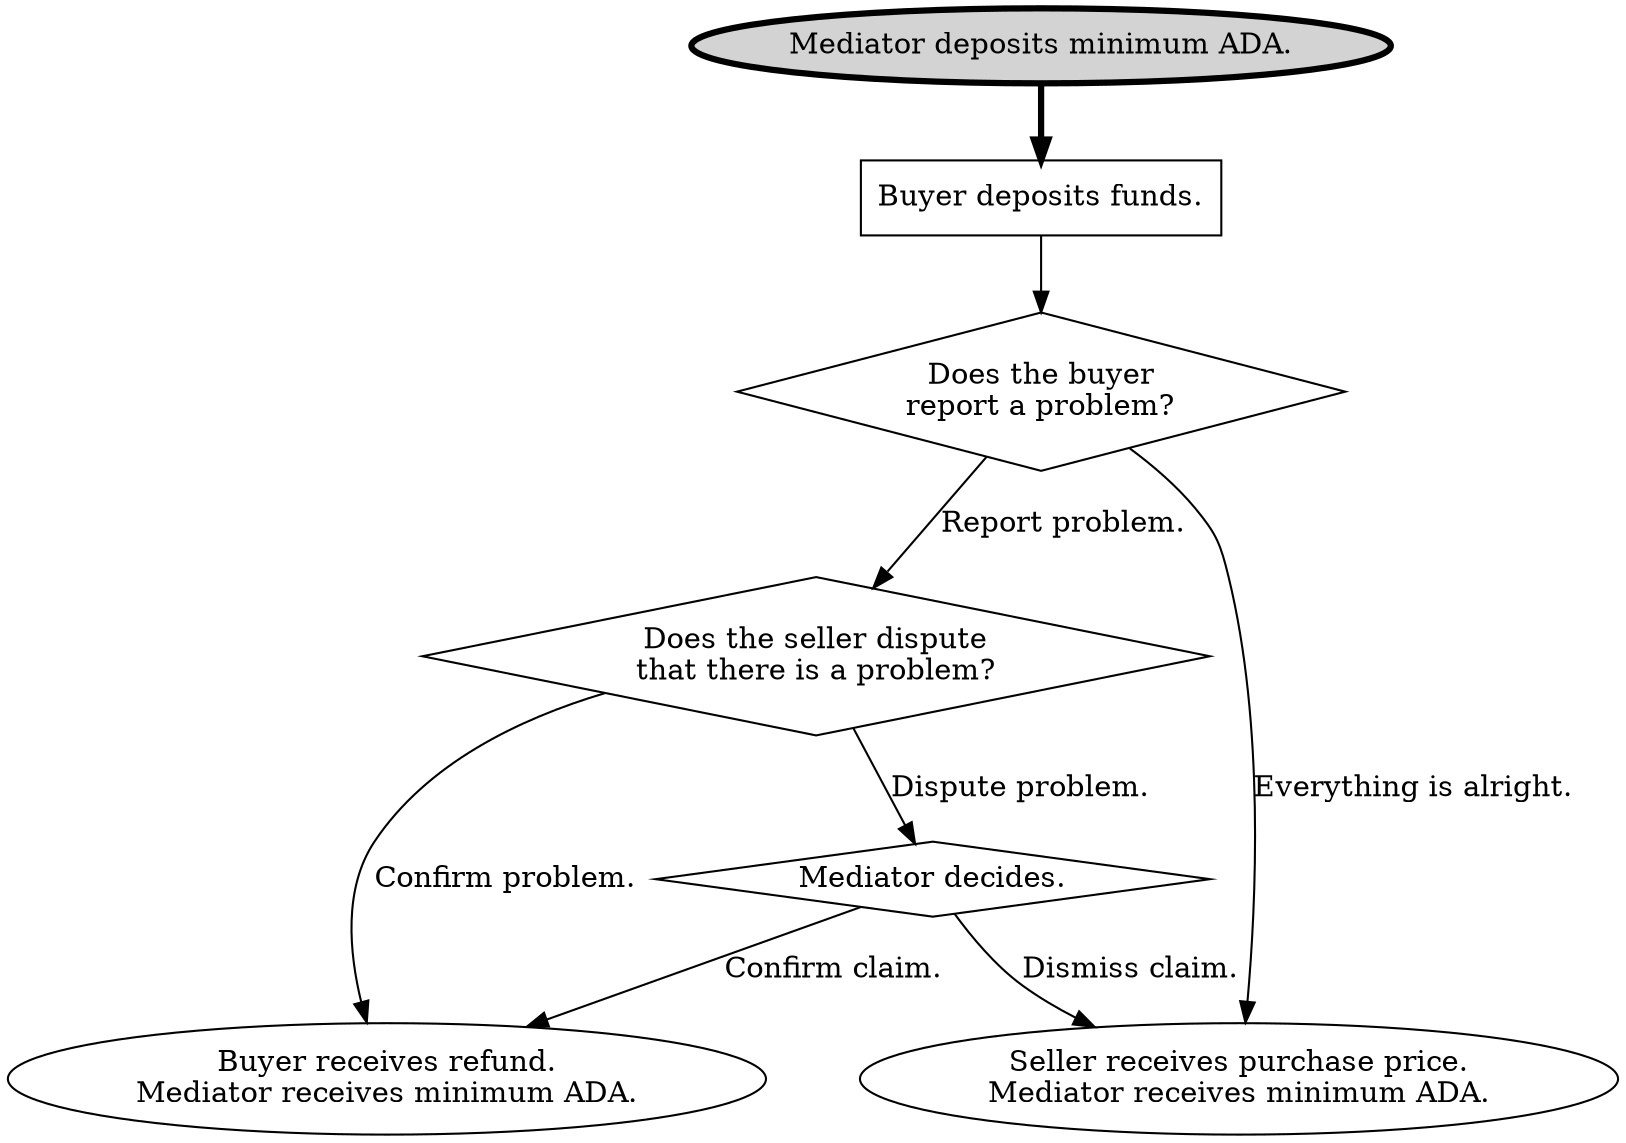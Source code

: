 digraph escrow {

minAda [shape=oval, label="Mediator deposits minimum ADA.", penwidth=3, style=filled, fillcolor=lightgray]

deposit [shape=rectangle, label="Buyer deposits funds."]

problem [shape=diamond, label="Does the buyer\nreport a problem?"]

dispute [shape=diamond, label="Does the seller dispute\nthat there is a problem?"]

mediate [shape=diamond, label="Mediator decides."]

sale [shape=oval, label="Seller receives purchase price.\nMediator receives minimum ADA."]

refund [shape=oval, label="Buyer receives refund.\nMediator receives minimum ADA."]

minAda -> deposit [penwidth=3]

deposit -> problem

problem -> sale [label="Everything is alright."]

problem -> dispute [label="Report problem."]

dispute -> refund [label="Confirm problem."]

dispute -> mediate [label="Dispute problem."]

mediate -> sale [label="Dismiss claim."]

mediate -> refund [label="Confirm claim."]

}
